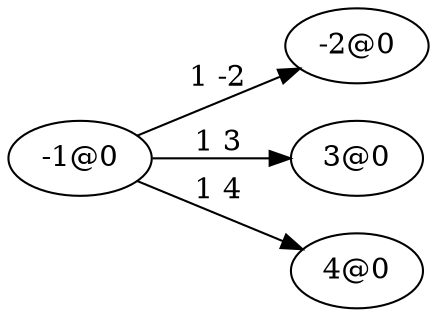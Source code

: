 digraph ImplicationGraph {

  rankdir=LR;
  margin=0;

  n1 [label="-1@0"];
  n2 [label="-2@0"];
  n3 [label="3@0"];
  n4 [label="4@0"];

  n1 -> n3 [label="1 3"];
  n1 -> n4 [label="1 4"];
  n1 -> n2 [label="1 -2"];
}